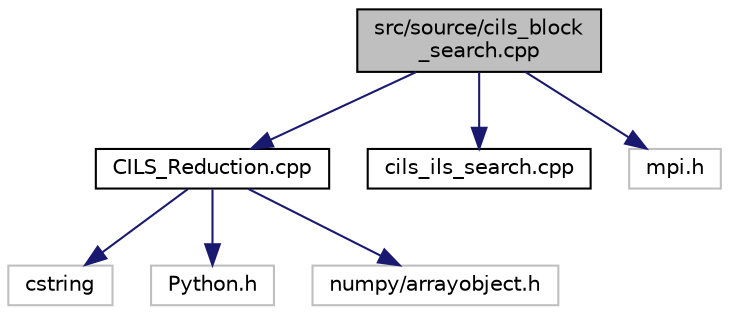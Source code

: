 digraph "src/source/cils_block_search.cpp"
{
 // LATEX_PDF_SIZE
  edge [fontname="Helvetica",fontsize="10",labelfontname="Helvetica",labelfontsize="10"];
  node [fontname="Helvetica",fontsize="10",shape=record];
  Node1 [label="src/source/cils_block\l_search.cpp",height=0.2,width=0.4,color="black", fillcolor="grey75", style="filled", fontcolor="black",tooltip="Computation of Block Babai Algorithm."];
  Node1 -> Node2 [color="midnightblue",fontsize="10",style="solid"];
  Node2 [label="CILS_Reduction.cpp",height=0.2,width=0.4,color="black", fillcolor="white", style="filled",URL="$cils__reduction_8cpp.html",tooltip=" "];
  Node2 -> Node3 [color="midnightblue",fontsize="10",style="solid"];
  Node3 [label="cstring",height=0.2,width=0.4,color="grey75", fillcolor="white", style="filled",tooltip=" "];
  Node2 -> Node4 [color="midnightblue",fontsize="10",style="solid"];
  Node4 [label="Python.h",height=0.2,width=0.4,color="grey75", fillcolor="white", style="filled",tooltip=" "];
  Node2 -> Node5 [color="midnightblue",fontsize="10",style="solid"];
  Node5 [label="numpy/arrayobject.h",height=0.2,width=0.4,color="grey75", fillcolor="white", style="filled",tooltip=" "];
  Node1 -> Node6 [color="midnightblue",fontsize="10",style="solid"];
  Node6 [label="cils_ils_search.cpp",height=0.2,width=0.4,color="black", fillcolor="white", style="filled",URL="$cils__ils__search_8cpp.html",tooltip="Computation of SS_search Algorithm."];
  Node1 -> Node7 [color="midnightblue",fontsize="10",style="solid"];
  Node7 [label="mpi.h",height=0.2,width=0.4,color="grey75", fillcolor="white", style="filled",tooltip=" "];
}
